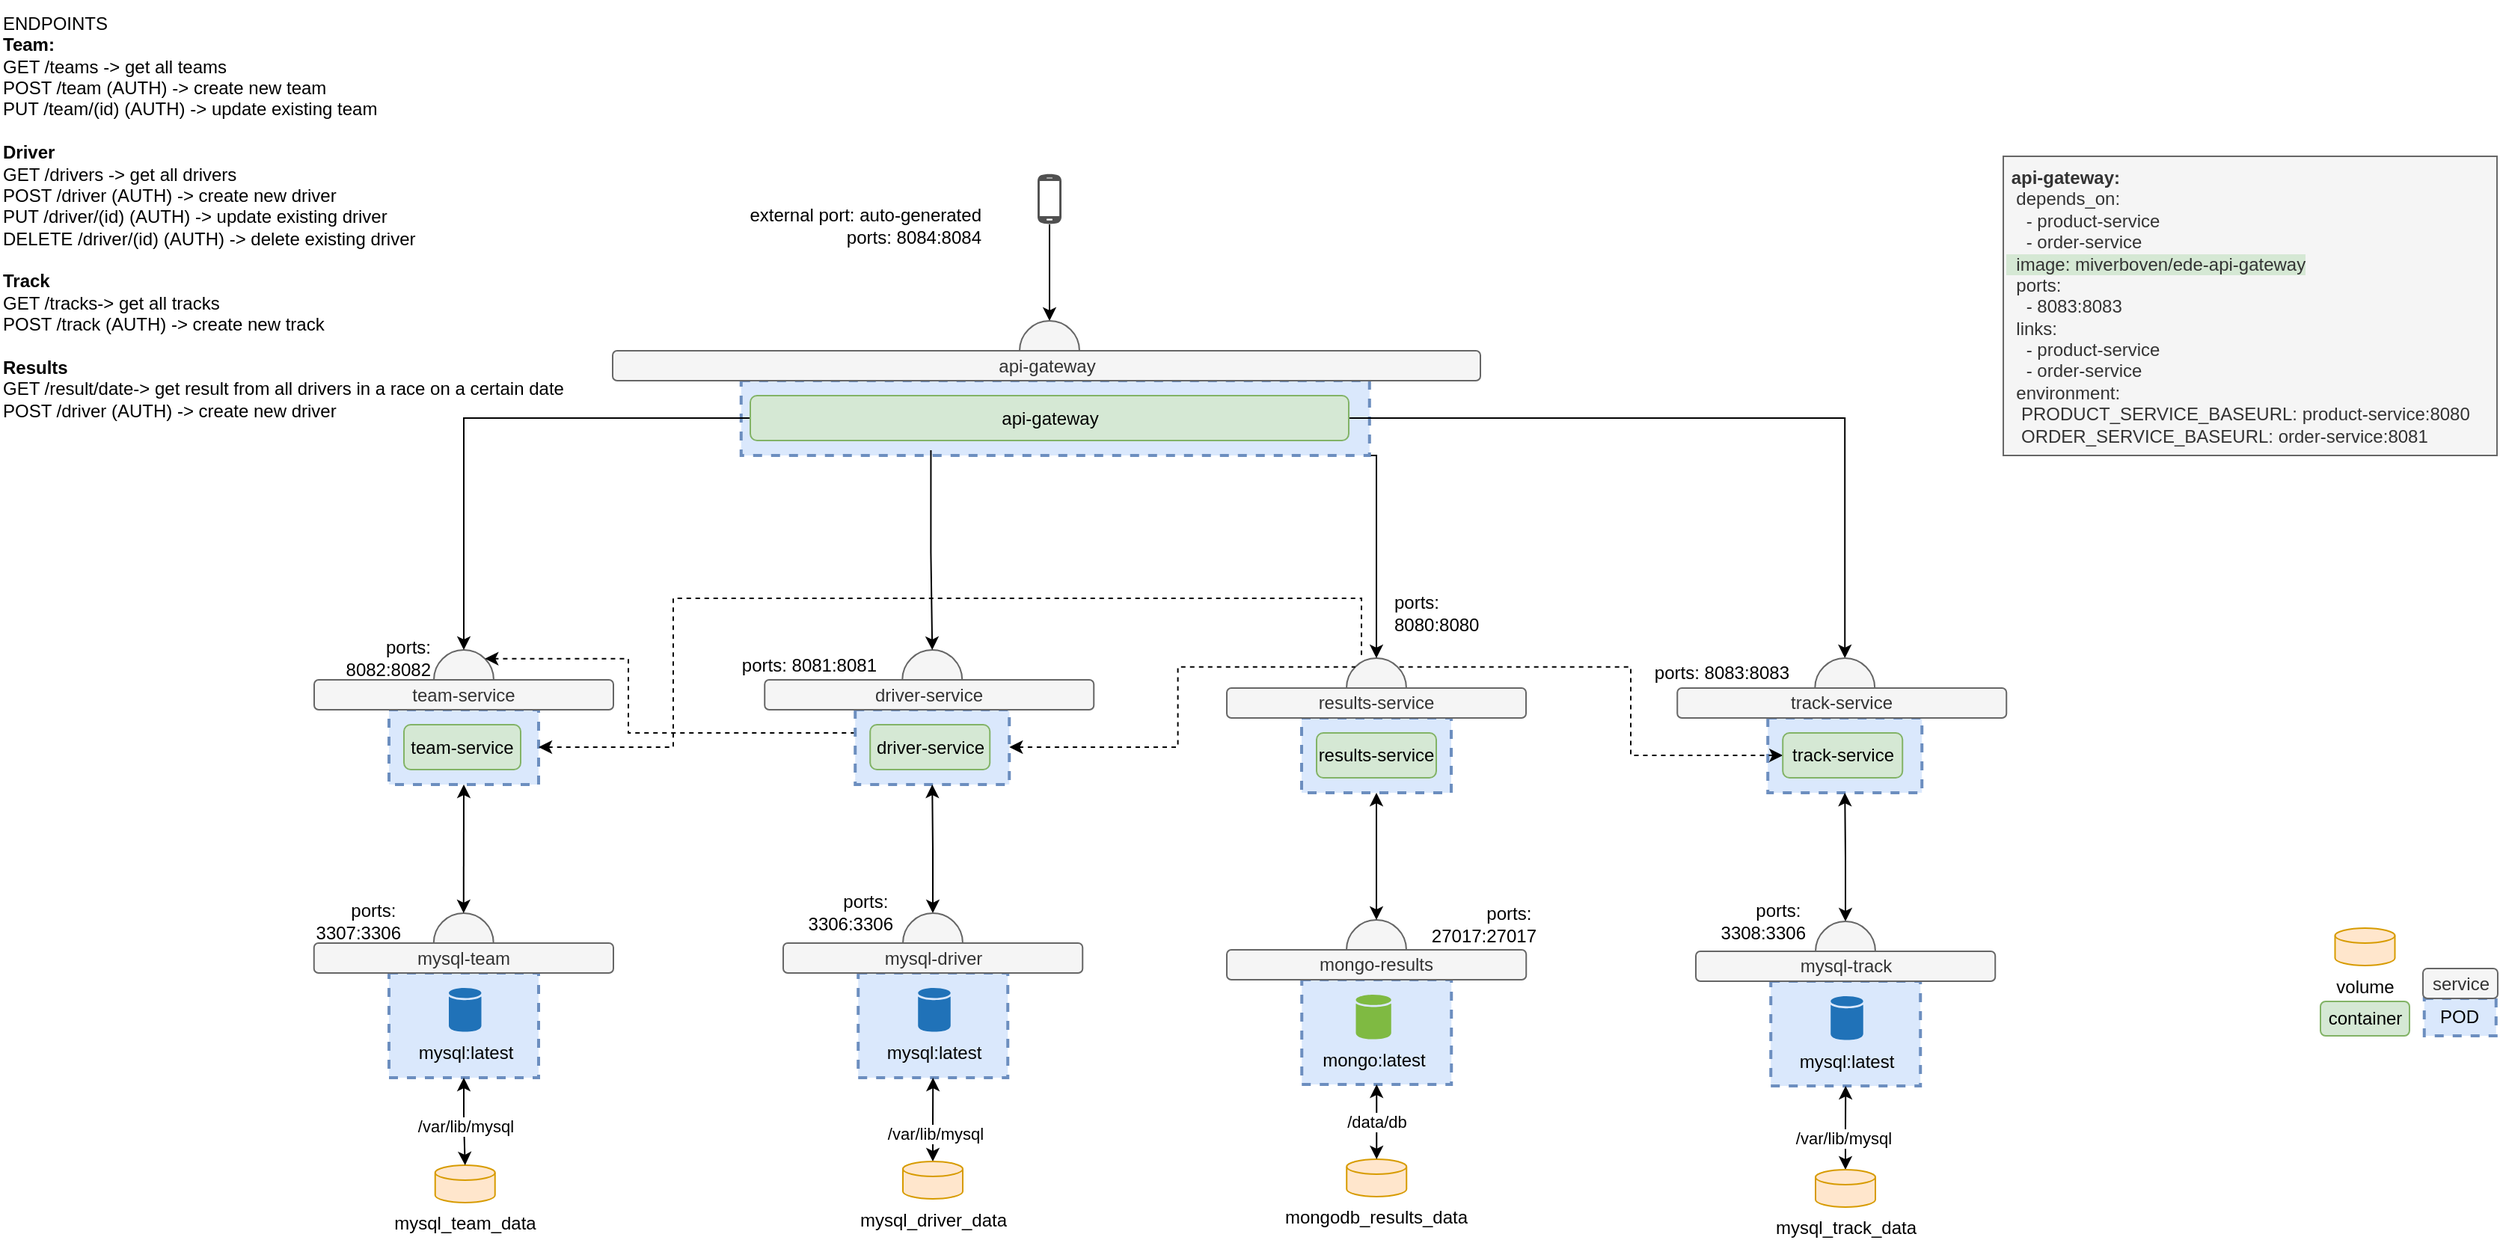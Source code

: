<mxfile version="24.8.0">
  <diagram name="Pagina-1" id="ktUSksA7A65I0feHBJkn">
    <mxGraphModel dx="1436" dy="893" grid="1" gridSize="10" guides="1" tooltips="1" connect="1" arrows="1" fold="1" page="1" pageScale="1" pageWidth="1169" pageHeight="827" math="0" shadow="0">
      <root>
        <mxCell id="0" />
        <mxCell id="1" parent="0" />
        <mxCell id="1_Ex-PggShJAfTCzqo_c-1" value="" style="ellipse;whiteSpace=wrap;html=1;aspect=fixed;strokeWidth=1;fillColor=#f5f5f5;strokeColor=#666666;fontColor=#333333;" parent="1" vertex="1">
          <mxGeometry x="910" y="450" width="40" height="40" as="geometry" />
        </mxCell>
        <mxCell id="1_Ex-PggShJAfTCzqo_c-2" value="" style="ellipse;whiteSpace=wrap;html=1;aspect=fixed;strokeWidth=1;fillColor=#f5f5f5;strokeColor=#666666;fontColor=#333333;" parent="1" vertex="1">
          <mxGeometry x="300" y="444.5" width="40" height="40" as="geometry" />
        </mxCell>
        <mxCell id="5B1q5VFgwYJrEZwWFQ1C-34" style="edgeStyle=orthogonalEdgeStyle;rounded=0;orthogonalLoop=1;jettySize=auto;html=1;exitX=1;exitY=0.5;exitDx=0;exitDy=0;entryX=0;entryY=0;entryDx=0;entryDy=0;dashed=1;startArrow=classic;startFill=1;endArrow=none;endFill=0;" edge="1" parent="1" source="1_Ex-PggShJAfTCzqo_c-3" target="1_Ex-PggShJAfTCzqo_c-1">
          <mxGeometry relative="1" as="geometry" />
        </mxCell>
        <mxCell id="5B1q5VFgwYJrEZwWFQ1C-36" value="" style="edgeStyle=orthogonalEdgeStyle;rounded=0;orthogonalLoop=1;jettySize=auto;html=1;" edge="1" parent="1" source="1_Ex-PggShJAfTCzqo_c-3" target="1_Ex-PggShJAfTCzqo_c-18">
          <mxGeometry relative="1" as="geometry" />
        </mxCell>
        <mxCell id="5B1q5VFgwYJrEZwWFQ1C-37" style="edgeStyle=orthogonalEdgeStyle;rounded=0;orthogonalLoop=1;jettySize=auto;html=1;entryX=1;entryY=0;entryDx=0;entryDy=0;dashed=1;" edge="1" parent="1" source="1_Ex-PggShJAfTCzqo_c-3" target="1_Ex-PggShJAfTCzqo_c-2">
          <mxGeometry relative="1" as="geometry">
            <Array as="points">
              <mxPoint x="430" y="500" />
              <mxPoint x="430" y="450" />
            </Array>
          </mxGeometry>
        </mxCell>
        <mxCell id="1_Ex-PggShJAfTCzqo_c-3" value="" style="rounded=0;whiteSpace=wrap;html=1;strokeColor=#6c8ebf;dashed=1;strokeWidth=2;fillColor=#dae8fc;" parent="1" vertex="1">
          <mxGeometry x="581.62" y="484.5" width="103" height="50" as="geometry" />
        </mxCell>
        <mxCell id="1_Ex-PggShJAfTCzqo_c-4" value="" style="rounded=0;whiteSpace=wrap;html=1;strokeColor=#6c8ebf;dashed=1;strokeWidth=2;fillColor=#dae8fc;" parent="1" vertex="1">
          <mxGeometry x="880" y="490" width="100" height="50" as="geometry" />
        </mxCell>
        <mxCell id="1_Ex-PggShJAfTCzqo_c-5" value="" style="rounded=0;whiteSpace=wrap;html=1;strokeColor=#6c8ebf;dashed=1;strokeWidth=2;fillColor=#dae8fc;" parent="1" vertex="1">
          <mxGeometry x="880.12" y="665" width="100" height="70" as="geometry" />
        </mxCell>
        <mxCell id="1_Ex-PggShJAfTCzqo_c-6" value="" style="rounded=0;whiteSpace=wrap;html=1;strokeColor=#6c8ebf;dashed=1;strokeWidth=2;fillColor=#dae8fc;" parent="1" vertex="1">
          <mxGeometry x="270" y="660.5" width="100" height="70" as="geometry" />
        </mxCell>
        <mxCell id="1_Ex-PggShJAfTCzqo_c-7" value="" style="rounded=0;whiteSpace=wrap;html=1;strokeColor=#6c8ebf;dashed=1;fillColor=#dae8fc;strokeWidth=2;" parent="1" vertex="1">
          <mxGeometry x="270" y="484.5" width="100" height="50" as="geometry" />
        </mxCell>
        <mxCell id="1_Ex-PggShJAfTCzqo_c-8" value="team-service" style="rounded=1;whiteSpace=wrap;html=1;fillColor=#d5e8d4;strokeColor=#82b366;" parent="1" vertex="1">
          <mxGeometry x="280" y="494.5" width="78" height="30" as="geometry" />
        </mxCell>
        <mxCell id="1_Ex-PggShJAfTCzqo_c-9" value="results-service" style="rounded=1;whiteSpace=wrap;html=1;fillColor=#d5e8d4;strokeColor=#82b366;" parent="1" vertex="1">
          <mxGeometry x="890" y="500" width="80" height="30" as="geometry" />
        </mxCell>
        <mxCell id="1_Ex-PggShJAfTCzqo_c-10" value="team-service" style="rounded=1;whiteSpace=wrap;html=1;fillColor=#f5f5f5;strokeColor=#666666;fontColor=#333333;" parent="1" vertex="1">
          <mxGeometry x="220" y="464.5" width="200" height="20" as="geometry" />
        </mxCell>
        <mxCell id="1_Ex-PggShJAfTCzqo_c-11" value="results-service" style="rounded=1;whiteSpace=wrap;html=1;fillColor=#f5f5f5;strokeColor=#666666;fontColor=#333333;" parent="1" vertex="1">
          <mxGeometry x="830" y="470" width="200" height="20" as="geometry" />
        </mxCell>
        <mxCell id="1_Ex-PggShJAfTCzqo_c-12" value="mongo:latest" style="shadow=0;dashed=0;html=1;strokeColor=none;labelPosition=center;verticalLabelPosition=bottom;verticalAlign=top;outlineConnect=0;align=center;shape=mxgraph.office.databases.database;fillColor=#7FBA42;" parent="1" vertex="1">
          <mxGeometry x="916.25" y="675" width="23.63" height="30" as="geometry" />
        </mxCell>
        <mxCell id="1_Ex-PggShJAfTCzqo_c-13" value="mysql:latest" style="shadow=0;dashed=0;html=1;strokeColor=none;labelPosition=center;verticalLabelPosition=bottom;verticalAlign=top;outlineConnect=0;align=center;shape=mxgraph.office.databases.database;fillColor=#2072B8;" parent="1" vertex="1">
          <mxGeometry x="310" y="670.5" width="21.75" height="29.5" as="geometry" />
        </mxCell>
        <mxCell id="1_Ex-PggShJAfTCzqo_c-16" value="driver-service" style="rounded=1;whiteSpace=wrap;html=1;fillColor=#d5e8d4;strokeColor=#82b366;" parent="1" vertex="1">
          <mxGeometry x="591.62" y="494.5" width="80" height="30" as="geometry" />
        </mxCell>
        <mxCell id="1_Ex-PggShJAfTCzqo_c-17" value="" style="ellipse;whiteSpace=wrap;html=1;aspect=fixed;strokeWidth=1;fillColor=#f5f5f5;strokeColor=#666666;fontColor=#333333;" parent="1" vertex="1">
          <mxGeometry x="613.12" y="444.5" width="40" height="40" as="geometry" />
        </mxCell>
        <mxCell id="1_Ex-PggShJAfTCzqo_c-18" value="driver-service" style="rounded=1;whiteSpace=wrap;html=1;fillColor=#f5f5f5;strokeColor=#666666;fontColor=#333333;" parent="1" vertex="1">
          <mxGeometry x="521.12" y="464.5" width="220" height="20" as="geometry" />
        </mxCell>
        <mxCell id="5B1q5VFgwYJrEZwWFQ1C-27" style="edgeStyle=orthogonalEdgeStyle;rounded=0;orthogonalLoop=1;jettySize=auto;html=1;entryX=0.5;entryY=0;entryDx=0;entryDy=0;" edge="1" parent="1" source="1_Ex-PggShJAfTCzqo_c-19" target="1_Ex-PggShJAfTCzqo_c-55">
          <mxGeometry relative="1" as="geometry" />
        </mxCell>
        <mxCell id="1_Ex-PggShJAfTCzqo_c-19" value="" style="pointerEvents=1;shadow=0;dashed=0;html=1;strokeColor=none;fillColor=#505050;labelPosition=center;verticalLabelPosition=bottom;verticalAlign=top;outlineConnect=0;align=center;shape=mxgraph.office.devices.cell_phone_android_standalone;" parent="1" vertex="1">
          <mxGeometry x="703.5" y="126" width="16" height="34" as="geometry" />
        </mxCell>
        <mxCell id="1_Ex-PggShJAfTCzqo_c-20" value="&lt;div&gt;ports:&lt;/div&gt;&lt;div&gt;8082:&lt;span style=&quot;background-color: initial;&quot;&gt;8082&lt;/span&gt;&lt;/div&gt;" style="text;html=1;strokeColor=none;fillColor=none;align=right;verticalAlign=middle;whiteSpace=wrap;rounded=0;" parent="1" vertex="1">
          <mxGeometry x="191" y="434.5" width="109" height="30" as="geometry" />
        </mxCell>
        <mxCell id="1_Ex-PggShJAfTCzqo_c-21" value="&lt;div&gt;ports:&lt;/div&gt;&lt;div&gt;8080:&lt;span style=&quot;background-color: initial;&quot;&gt;8080&lt;/span&gt;&lt;/div&gt;" style="text;html=1;strokeColor=none;fillColor=none;align=left;verticalAlign=middle;whiteSpace=wrap;rounded=0;" parent="1" vertex="1">
          <mxGeometry x="939.88" y="404.5" width="109" height="30" as="geometry" />
        </mxCell>
        <mxCell id="1_Ex-PggShJAfTCzqo_c-22" value="POD" style="rounded=0;whiteSpace=wrap;html=1;strokeColor=#6c8ebf;dashed=1;fillColor=#dae8fc;strokeWidth=2;" parent="1" vertex="1">
          <mxGeometry x="1630.38" y="677.5" width="48" height="25" as="geometry" />
        </mxCell>
        <mxCell id="1_Ex-PggShJAfTCzqo_c-23" value="service" style="rounded=1;whiteSpace=wrap;html=1;fillColor=#f5f5f5;strokeColor=#666666;fontColor=#333333;" parent="1" vertex="1">
          <mxGeometry x="1629.5" y="657.5" width="50" height="20" as="geometry" />
        </mxCell>
        <mxCell id="1_Ex-PggShJAfTCzqo_c-24" value="" style="ellipse;whiteSpace=wrap;html=1;aspect=fixed;strokeWidth=1;fillColor=#f5f5f5;strokeColor=#666666;fontColor=#333333;" parent="1" vertex="1">
          <mxGeometry x="299.88" y="620.5" width="40" height="40" as="geometry" />
        </mxCell>
        <mxCell id="1_Ex-PggShJAfTCzqo_c-25" value="mysql-team" style="rounded=1;whiteSpace=wrap;html=1;fillColor=#f5f5f5;strokeColor=#666666;fontColor=#333333;" parent="1" vertex="1">
          <mxGeometry x="219.88" y="640.5" width="200.12" height="20" as="geometry" />
        </mxCell>
        <mxCell id="1_Ex-PggShJAfTCzqo_c-26" value="&lt;div&gt;&lt;span&gt;ports:&amp;nbsp;&lt;/span&gt;&lt;br&gt;&lt;/div&gt;3307:3306" style="text;html=1;strokeColor=none;fillColor=none;align=right;verticalAlign=middle;whiteSpace=wrap;rounded=0;" parent="1" vertex="1">
          <mxGeometry x="171" y="610.5" width="109" height="30" as="geometry" />
        </mxCell>
        <mxCell id="1_Ex-PggShJAfTCzqo_c-27" value="" style="endArrow=classic;startArrow=classic;html=1;exitX=0.5;exitY=1;exitDx=0;exitDy=0;entryX=0.5;entryY=0;entryDx=0;entryDy=0;" parent="1" source="1_Ex-PggShJAfTCzqo_c-7" target="1_Ex-PggShJAfTCzqo_c-24" edge="1">
          <mxGeometry width="50" height="50" relative="1" as="geometry">
            <mxPoint x="590" y="534.5" as="sourcePoint" />
            <mxPoint x="610" y="564.5" as="targetPoint" />
          </mxGeometry>
        </mxCell>
        <mxCell id="1_Ex-PggShJAfTCzqo_c-28" value="" style="ellipse;whiteSpace=wrap;html=1;aspect=fixed;strokeWidth=1;fillColor=#f5f5f5;strokeColor=#666666;fontColor=#333333;" parent="1" vertex="1">
          <mxGeometry x="910" y="625" width="40" height="40" as="geometry" />
        </mxCell>
        <mxCell id="1_Ex-PggShJAfTCzqo_c-29" value="mongo-results" style="rounded=1;whiteSpace=wrap;html=1;fillColor=#f5f5f5;strokeColor=#666666;fontColor=#333333;" parent="1" vertex="1">
          <mxGeometry x="830" y="645" width="200.12" height="20" as="geometry" />
        </mxCell>
        <mxCell id="1_Ex-PggShJAfTCzqo_c-30" value="&lt;div&gt;&lt;span&gt;ports:&amp;nbsp;&lt;/span&gt;&lt;br&gt;&lt;/div&gt;27017:27017" style="text;html=1;strokeColor=none;fillColor=none;align=right;verticalAlign=middle;whiteSpace=wrap;rounded=0;" parent="1" vertex="1">
          <mxGeometry x="930.12" y="613" width="109" height="30" as="geometry" />
        </mxCell>
        <mxCell id="1_Ex-PggShJAfTCzqo_c-31" value="" style="endArrow=classic;startArrow=classic;html=1;exitX=0.5;exitY=1;exitDx=0;exitDy=0;entryX=0.5;entryY=0;entryDx=0;entryDy=0;" parent="1" source="1_Ex-PggShJAfTCzqo_c-4" target="1_Ex-PggShJAfTCzqo_c-28" edge="1">
          <mxGeometry width="50" height="50" relative="1" as="geometry">
            <mxPoint x="650" y="550" as="sourcePoint" />
            <mxPoint x="649.88" y="578" as="targetPoint" />
          </mxGeometry>
        </mxCell>
        <mxCell id="1_Ex-PggShJAfTCzqo_c-32" value="&lt;div&gt;&lt;span style=&quot;background-color: initial;&quot;&gt;ports: 8081:&lt;/span&gt;&lt;span style=&quot;background-color: initial;&quot;&gt;8081&lt;/span&gt;&lt;br&gt;&lt;/div&gt;" style="text;html=1;strokeColor=none;fillColor=none;align=right;verticalAlign=middle;whiteSpace=wrap;rounded=0;" parent="1" vertex="1">
          <mxGeometry x="420" y="444.5" width="178" height="20" as="geometry" />
        </mxCell>
        <mxCell id="1_Ex-PggShJAfTCzqo_c-36" value="mysql_team_data" style="shape=cylinder3;whiteSpace=wrap;html=1;boundedLbl=1;backgroundOutline=1;size=5;verticalAlign=top;labelPosition=center;verticalLabelPosition=bottom;align=center;fillColor=#ffe6cc;strokeColor=#d79b00;" parent="1" vertex="1">
          <mxGeometry x="300.87" y="789" width="40" height="25" as="geometry" />
        </mxCell>
        <mxCell id="1_Ex-PggShJAfTCzqo_c-38" value="mongodb_results_data" style="shape=cylinder3;whiteSpace=wrap;html=1;boundedLbl=1;backgroundOutline=1;size=5;verticalAlign=top;labelPosition=center;verticalLabelPosition=bottom;align=center;fillColor=#ffe6cc;strokeColor=#d79b00;" parent="1" vertex="1">
          <mxGeometry x="910.12" y="785" width="40" height="25" as="geometry" />
        </mxCell>
        <mxCell id="1_Ex-PggShJAfTCzqo_c-39" value="container" style="rounded=1;whiteSpace=wrap;html=1;fillColor=#d5e8d4;strokeColor=#82b366;" parent="1" vertex="1">
          <mxGeometry x="1561" y="679.5" width="59.5" height="23" as="geometry" />
        </mxCell>
        <mxCell id="1_Ex-PggShJAfTCzqo_c-40" value="volume" style="shape=cylinder3;whiteSpace=wrap;html=1;boundedLbl=1;backgroundOutline=1;size=5;verticalAlign=top;labelPosition=center;verticalLabelPosition=bottom;align=center;fillColor=#ffe6cc;strokeColor=#d79b00;" parent="1" vertex="1">
          <mxGeometry x="1570.75" y="630.5" width="40" height="25" as="geometry" />
        </mxCell>
        <mxCell id="1_Ex-PggShJAfTCzqo_c-41" value="&lt;div&gt;&lt;b&gt;&amp;nbsp;api-gateway:&lt;/b&gt;&lt;/div&gt;&lt;div&gt;&amp;nbsp; depends_on:&lt;/div&gt;&lt;div&gt;&amp;nbsp; &amp;nbsp; - product-service&lt;/div&gt;&lt;div&gt;&amp;nbsp; &amp;nbsp; - order-service&lt;/div&gt;&lt;div&gt;&lt;span style=&quot;background-color: rgb(213, 232, 212);&quot;&gt;&amp;nbsp; image: miverboven/ede-api-gateway&lt;/span&gt;&lt;/div&gt;&lt;div&gt;&amp;nbsp; ports:&lt;/div&gt;&lt;div&gt;&amp;nbsp; &amp;nbsp; - 8083:8083&lt;/div&gt;&lt;div&gt;&amp;nbsp; links:&lt;/div&gt;&lt;div&gt;&amp;nbsp; &amp;nbsp; - product-service&lt;/div&gt;&lt;div&gt;&amp;nbsp; &amp;nbsp; - order-service&lt;/div&gt;&lt;div&gt;&amp;nbsp;&amp;nbsp;environment:&lt;br&gt;&lt;/div&gt;&lt;div&gt;&amp;nbsp; &amp;nbsp;PRODUCT_SERVICE_BASEURL: product-service:8080&lt;/div&gt;&lt;div&gt;&amp;nbsp; &amp;nbsp;ORDER_SERVICE_BASEURL: order-service:8081&lt;/div&gt;" style="text;html=1;align=left;verticalAlign=middle;resizable=0;points=[];autosize=1;strokeColor=#666666;fillColor=#f5f5f5;fontColor=#333333;" parent="1" vertex="1">
          <mxGeometry x="1349" y="114.5" width="330" height="200" as="geometry" />
        </mxCell>
        <mxCell id="1_Ex-PggShJAfTCzqo_c-42" value="" style="rounded=0;whiteSpace=wrap;html=1;strokeColor=#6c8ebf;dashed=1;strokeWidth=2;fillColor=#dae8fc;" parent="1" vertex="1">
          <mxGeometry x="583.62" y="660.5" width="100" height="70" as="geometry" />
        </mxCell>
        <mxCell id="1_Ex-PggShJAfTCzqo_c-43" value="mysql:latest" style="shadow=0;dashed=0;html=1;strokeColor=none;labelPosition=center;verticalLabelPosition=bottom;verticalAlign=top;outlineConnect=0;align=center;shape=mxgraph.office.databases.database;fillColor=#2072B8;" parent="1" vertex="1">
          <mxGeometry x="623.62" y="670.5" width="21.75" height="29.5" as="geometry" />
        </mxCell>
        <mxCell id="1_Ex-PggShJAfTCzqo_c-44" style="edgeStyle=orthogonalEdgeStyle;rounded=0;orthogonalLoop=1;jettySize=auto;html=1;exitX=0.5;exitY=0;exitDx=0;exitDy=0;entryX=0.5;entryY=1;entryDx=0;entryDy=0;startArrow=classic;startFill=1;" parent="1" source="1_Ex-PggShJAfTCzqo_c-45" target="1_Ex-PggShJAfTCzqo_c-3" edge="1">
          <mxGeometry relative="1" as="geometry" />
        </mxCell>
        <mxCell id="1_Ex-PggShJAfTCzqo_c-45" value="" style="ellipse;whiteSpace=wrap;html=1;aspect=fixed;strokeWidth=1;fillColor=#f5f5f5;strokeColor=#666666;fontColor=#333333;" parent="1" vertex="1">
          <mxGeometry x="613.5" y="620.5" width="40" height="40" as="geometry" />
        </mxCell>
        <mxCell id="1_Ex-PggShJAfTCzqo_c-46" value="mysql-driver" style="rounded=1;whiteSpace=wrap;html=1;fillColor=#f5f5f5;strokeColor=#666666;fontColor=#333333;" parent="1" vertex="1">
          <mxGeometry x="533.5" y="640.5" width="200.12" height="20" as="geometry" />
        </mxCell>
        <mxCell id="1_Ex-PggShJAfTCzqo_c-47" value="&lt;div&gt;&lt;span&gt;ports:&amp;nbsp;&lt;/span&gt;&lt;br&gt;&lt;/div&gt;3306:3306" style="text;html=1;strokeColor=none;fillColor=none;align=right;verticalAlign=middle;whiteSpace=wrap;rounded=0;" parent="1" vertex="1">
          <mxGeometry x="500" y="605" width="109" height="30" as="geometry" />
        </mxCell>
        <mxCell id="1_Ex-PggShJAfTCzqo_c-48" style="edgeStyle=orthogonalEdgeStyle;rounded=0;orthogonalLoop=1;jettySize=auto;html=1;entryX=0.5;entryY=1;entryDx=0;entryDy=0;startArrow=classic;startFill=1;" parent="1" source="1_Ex-PggShJAfTCzqo_c-50" target="1_Ex-PggShJAfTCzqo_c-42" edge="1">
          <mxGeometry relative="1" as="geometry" />
        </mxCell>
        <mxCell id="1_Ex-PggShJAfTCzqo_c-49" value="/var/lib/mysql" style="edgeLabel;html=1;align=center;verticalAlign=middle;resizable=0;points=[];" parent="1_Ex-PggShJAfTCzqo_c-48" vertex="1" connectable="0">
          <mxGeometry x="-0.34" y="-1" relative="1" as="geometry">
            <mxPoint as="offset" />
          </mxGeometry>
        </mxCell>
        <mxCell id="1_Ex-PggShJAfTCzqo_c-50" value="mysql_driver_data" style="shape=cylinder3;whiteSpace=wrap;html=1;boundedLbl=1;backgroundOutline=1;size=5;verticalAlign=top;labelPosition=center;verticalLabelPosition=bottom;align=center;fillColor=#ffe6cc;strokeColor=#d79b00;" parent="1" vertex="1">
          <mxGeometry x="613.5" y="786.5" width="40" height="25" as="geometry" />
        </mxCell>
        <mxCell id="5B1q5VFgwYJrEZwWFQ1C-31" style="edgeStyle=orthogonalEdgeStyle;rounded=0;orthogonalLoop=1;jettySize=auto;html=1;exitX=1;exitY=1;exitDx=0;exitDy=0;entryX=0.5;entryY=0;entryDx=0;entryDy=0;" edge="1" parent="1" source="1_Ex-PggShJAfTCzqo_c-51" target="1_Ex-PggShJAfTCzqo_c-1">
          <mxGeometry relative="1" as="geometry">
            <Array as="points">
              <mxPoint x="930" y="315" />
            </Array>
          </mxGeometry>
        </mxCell>
        <mxCell id="1_Ex-PggShJAfTCzqo_c-51" value="" style="rounded=0;whiteSpace=wrap;html=1;strokeColor=#6c8ebf;dashed=1;strokeWidth=2;fillColor=#dae8fc;" parent="1" vertex="1">
          <mxGeometry x="505.38" y="264.5" width="420" height="50" as="geometry" />
        </mxCell>
        <mxCell id="5B1q5VFgwYJrEZwWFQ1C-29" style="edgeStyle=orthogonalEdgeStyle;rounded=0;orthogonalLoop=1;jettySize=auto;html=1;entryX=0.5;entryY=0;entryDx=0;entryDy=0;" edge="1" parent="1" source="1_Ex-PggShJAfTCzqo_c-54" target="1_Ex-PggShJAfTCzqo_c-2">
          <mxGeometry relative="1" as="geometry" />
        </mxCell>
        <mxCell id="5B1q5VFgwYJrEZwWFQ1C-32" style="edgeStyle=orthogonalEdgeStyle;rounded=0;orthogonalLoop=1;jettySize=auto;html=1;entryX=0.5;entryY=0;entryDx=0;entryDy=0;" edge="1" parent="1" source="1_Ex-PggShJAfTCzqo_c-54" target="5B1q5VFgwYJrEZwWFQ1C-13">
          <mxGeometry relative="1" as="geometry" />
        </mxCell>
        <mxCell id="1_Ex-PggShJAfTCzqo_c-54" value="api-gateway" style="rounded=1;whiteSpace=wrap;html=1;fillColor=#d5e8d4;strokeColor=#82b366;" parent="1" vertex="1">
          <mxGeometry x="511.5" y="274.5" width="400" height="30" as="geometry" />
        </mxCell>
        <mxCell id="1_Ex-PggShJAfTCzqo_c-55" value="" style="ellipse;whiteSpace=wrap;html=1;aspect=fixed;strokeWidth=1;fillColor=#f5f5f5;strokeColor=#666666;fontColor=#333333;" parent="1" vertex="1">
          <mxGeometry x="691.5" y="224.5" width="40" height="40" as="geometry" />
        </mxCell>
        <mxCell id="1_Ex-PggShJAfTCzqo_c-56" value="api-gateway" style="rounded=1;whiteSpace=wrap;html=1;fillColor=#f5f5f5;strokeColor=#666666;fontColor=#333333;" parent="1" vertex="1">
          <mxGeometry x="419.5" y="244.5" width="580" height="20" as="geometry" />
        </mxCell>
        <mxCell id="1_Ex-PggShJAfTCzqo_c-57" value="&lt;div&gt;external port: auto-generated&lt;/div&gt;&lt;div&gt;ports: 8084:&lt;span style=&quot;background-color: initial;&quot;&gt;8084&lt;/span&gt;&lt;/div&gt;" style="text;html=1;strokeColor=none;fillColor=none;align=right;verticalAlign=middle;whiteSpace=wrap;rounded=0;" parent="1" vertex="1">
          <mxGeometry x="490" y="146" width="178" height="30" as="geometry" />
        </mxCell>
        <mxCell id="1_Ex-PggShJAfTCzqo_c-59" value="ENDPOINTS&lt;div&gt;&lt;b&gt;Team:&lt;/b&gt;&lt;/div&gt;&lt;div&gt;GET /teams -&amp;gt; get all teams&lt;/div&gt;&lt;div&gt;POST /team (AUTH) -&amp;gt; create new team&lt;/div&gt;&lt;div&gt;PUT /team/(id) (AUTH) -&amp;gt; update existing team&lt;/div&gt;&lt;div&gt;&lt;br&gt;&lt;/div&gt;&lt;div&gt;&lt;b&gt;Driver&lt;/b&gt;&lt;/div&gt;&lt;div&gt;GET /drivers -&amp;gt; get all drivers&lt;/div&gt;&lt;div&gt;POST /driver (AUTH) -&amp;gt; create new driver&lt;/div&gt;&lt;div&gt;PUT /driver/(id) (AUTH) -&amp;gt; update existing driver&lt;/div&gt;&lt;div&gt;DELETE /driver/(id) (AUTH) -&amp;gt; delete existing driver&lt;/div&gt;&lt;div&gt;&lt;br&gt;&lt;/div&gt;&lt;div&gt;&lt;b&gt;Track&lt;/b&gt;&lt;/div&gt;&lt;div&gt;&lt;div&gt;GET /tracks-&amp;gt; get all tracks&lt;/div&gt;&lt;div&gt;POST /track (AUTH) -&amp;gt; create new track&lt;/div&gt;&lt;/div&gt;&lt;div&gt;&lt;br&gt;&lt;/div&gt;&lt;div&gt;&lt;b&gt;Results&lt;/b&gt;&lt;/div&gt;&lt;div&gt;&lt;div&gt;GET /result/date-&amp;gt; get result from all drivers in a race on a certain date&lt;/div&gt;&lt;div&gt;POST /driver (AUTH) -&amp;gt; create new driver&lt;/div&gt;&lt;/div&gt;" style="text;html=1;strokeColor=none;fillColor=none;align=left;verticalAlign=middle;whiteSpace=wrap;rounded=0;" parent="1" vertex="1">
          <mxGeometry x="10.0" y="10" width="384.12" height="290" as="geometry" />
        </mxCell>
        <mxCell id="5B1q5VFgwYJrEZwWFQ1C-4" style="edgeStyle=orthogonalEdgeStyle;rounded=0;orthogonalLoop=1;jettySize=auto;html=1;exitX=0.5;exitY=1;exitDx=0;exitDy=0;entryX=0.5;entryY=0;entryDx=0;entryDy=0;entryPerimeter=0;startArrow=classic;startFill=1;" edge="1" parent="1" source="1_Ex-PggShJAfTCzqo_c-5" target="1_Ex-PggShJAfTCzqo_c-38">
          <mxGeometry relative="1" as="geometry" />
        </mxCell>
        <mxCell id="5B1q5VFgwYJrEZwWFQ1C-10" style="edgeStyle=orthogonalEdgeStyle;rounded=0;orthogonalLoop=1;jettySize=auto;html=1;exitX=0.5;exitY=1;exitDx=0;exitDy=0;entryX=0.5;entryY=0;entryDx=0;entryDy=0;entryPerimeter=0;startArrow=classic;startFill=1;" edge="1" parent="1" source="1_Ex-PggShJAfTCzqo_c-6" target="1_Ex-PggShJAfTCzqo_c-36">
          <mxGeometry relative="1" as="geometry" />
        </mxCell>
        <mxCell id="5B1q5VFgwYJrEZwWFQ1C-11" value="" style="rounded=0;whiteSpace=wrap;html=1;strokeColor=#6c8ebf;dashed=1;strokeWidth=2;fillColor=#dae8fc;" vertex="1" parent="1">
          <mxGeometry x="1191.62" y="490" width="103" height="50" as="geometry" />
        </mxCell>
        <mxCell id="5B1q5VFgwYJrEZwWFQ1C-33" style="edgeStyle=orthogonalEdgeStyle;rounded=0;orthogonalLoop=1;jettySize=auto;html=1;dashed=1;entryX=1;entryY=0;entryDx=0;entryDy=0;startArrow=classic;startFill=1;endArrow=none;endFill=0;" edge="1" parent="1" source="5B1q5VFgwYJrEZwWFQ1C-12" target="1_Ex-PggShJAfTCzqo_c-1">
          <mxGeometry relative="1" as="geometry">
            <mxPoint x="1040" y="560" as="targetPoint" />
            <Array as="points">
              <mxPoint x="1100" y="515" />
              <mxPoint x="1100" y="456" />
            </Array>
          </mxGeometry>
        </mxCell>
        <mxCell id="5B1q5VFgwYJrEZwWFQ1C-12" value="track-service" style="rounded=1;whiteSpace=wrap;html=1;fillColor=#d5e8d4;strokeColor=#82b366;" vertex="1" parent="1">
          <mxGeometry x="1201.62" y="500" width="80" height="30" as="geometry" />
        </mxCell>
        <mxCell id="5B1q5VFgwYJrEZwWFQ1C-13" value="" style="ellipse;whiteSpace=wrap;html=1;aspect=fixed;strokeWidth=1;fillColor=#f5f5f5;strokeColor=#666666;fontColor=#333333;" vertex="1" parent="1">
          <mxGeometry x="1223.12" y="450" width="40" height="40" as="geometry" />
        </mxCell>
        <mxCell id="5B1q5VFgwYJrEZwWFQ1C-14" value="track-service" style="rounded=1;whiteSpace=wrap;html=1;fillColor=#f5f5f5;strokeColor=#666666;fontColor=#333333;" vertex="1" parent="1">
          <mxGeometry x="1131.12" y="470" width="220" height="20" as="geometry" />
        </mxCell>
        <mxCell id="5B1q5VFgwYJrEZwWFQ1C-15" value="&lt;div&gt;&lt;span style=&quot;background-color: initial;&quot;&gt;ports: 8083:&lt;/span&gt;&lt;span style=&quot;background-color: initial;&quot;&gt;8083&lt;/span&gt;&lt;br&gt;&lt;/div&gt;" style="text;html=1;strokeColor=none;fillColor=none;align=right;verticalAlign=middle;whiteSpace=wrap;rounded=0;" vertex="1" parent="1">
          <mxGeometry x="1030" y="450" width="178" height="20" as="geometry" />
        </mxCell>
        <mxCell id="5B1q5VFgwYJrEZwWFQ1C-16" value="" style="rounded=0;whiteSpace=wrap;html=1;strokeColor=#6c8ebf;dashed=1;strokeWidth=2;fillColor=#dae8fc;" vertex="1" parent="1">
          <mxGeometry x="1193.62" y="666" width="100" height="70" as="geometry" />
        </mxCell>
        <mxCell id="5B1q5VFgwYJrEZwWFQ1C-17" value="mysql:latest" style="shadow=0;dashed=0;html=1;strokeColor=none;labelPosition=center;verticalLabelPosition=bottom;verticalAlign=top;outlineConnect=0;align=center;shape=mxgraph.office.databases.database;fillColor=#2072B8;" vertex="1" parent="1">
          <mxGeometry x="1233.62" y="676" width="21.75" height="29.5" as="geometry" />
        </mxCell>
        <mxCell id="5B1q5VFgwYJrEZwWFQ1C-18" style="edgeStyle=orthogonalEdgeStyle;rounded=0;orthogonalLoop=1;jettySize=auto;html=1;exitX=0.5;exitY=0;exitDx=0;exitDy=0;entryX=0.5;entryY=1;entryDx=0;entryDy=0;startArrow=classic;startFill=1;" edge="1" parent="1" source="5B1q5VFgwYJrEZwWFQ1C-19" target="5B1q5VFgwYJrEZwWFQ1C-11">
          <mxGeometry relative="1" as="geometry" />
        </mxCell>
        <mxCell id="5B1q5VFgwYJrEZwWFQ1C-19" value="" style="ellipse;whiteSpace=wrap;html=1;aspect=fixed;strokeWidth=1;fillColor=#f5f5f5;strokeColor=#666666;fontColor=#333333;" vertex="1" parent="1">
          <mxGeometry x="1223.5" y="626" width="40" height="40" as="geometry" />
        </mxCell>
        <mxCell id="5B1q5VFgwYJrEZwWFQ1C-20" value="mysql-track" style="rounded=1;whiteSpace=wrap;html=1;fillColor=#f5f5f5;strokeColor=#666666;fontColor=#333333;" vertex="1" parent="1">
          <mxGeometry x="1143.5" y="646" width="200.12" height="20" as="geometry" />
        </mxCell>
        <mxCell id="5B1q5VFgwYJrEZwWFQ1C-21" value="&lt;div&gt;&lt;span&gt;ports:&amp;nbsp;&lt;/span&gt;&lt;br&gt;&lt;/div&gt;3308:3306" style="text;html=1;strokeColor=none;fillColor=none;align=right;verticalAlign=middle;whiteSpace=wrap;rounded=0;" vertex="1" parent="1">
          <mxGeometry x="1110" y="610.5" width="109" height="30" as="geometry" />
        </mxCell>
        <mxCell id="5B1q5VFgwYJrEZwWFQ1C-22" style="edgeStyle=orthogonalEdgeStyle;rounded=0;orthogonalLoop=1;jettySize=auto;html=1;entryX=0.5;entryY=1;entryDx=0;entryDy=0;startArrow=classic;startFill=1;" edge="1" parent="1" source="5B1q5VFgwYJrEZwWFQ1C-24" target="5B1q5VFgwYJrEZwWFQ1C-16">
          <mxGeometry relative="1" as="geometry" />
        </mxCell>
        <mxCell id="5B1q5VFgwYJrEZwWFQ1C-23" value="/var/lib/mysql" style="edgeLabel;html=1;align=center;verticalAlign=middle;resizable=0;points=[];" vertex="1" connectable="0" parent="5B1q5VFgwYJrEZwWFQ1C-22">
          <mxGeometry x="-0.34" y="-1" relative="1" as="geometry">
            <mxPoint x="-3" y="-3" as="offset" />
          </mxGeometry>
        </mxCell>
        <mxCell id="5B1q5VFgwYJrEZwWFQ1C-24" value="mysql_track_data" style="shape=cylinder3;whiteSpace=wrap;html=1;boundedLbl=1;backgroundOutline=1;size=5;verticalAlign=top;labelPosition=center;verticalLabelPosition=bottom;align=center;fillColor=#ffe6cc;strokeColor=#d79b00;" vertex="1" parent="1">
          <mxGeometry x="1223.5" y="792" width="40" height="25" as="geometry" />
        </mxCell>
        <mxCell id="5B1q5VFgwYJrEZwWFQ1C-25" value="/var/lib/mysql" style="edgeLabel;html=1;align=center;verticalAlign=middle;resizable=0;points=[];" vertex="1" connectable="0" parent="1">
          <mxGeometry x="320.88" y="762.5" as="geometry" />
        </mxCell>
        <mxCell id="5B1q5VFgwYJrEZwWFQ1C-26" value="/data/db" style="edgeLabel;html=1;align=center;verticalAlign=middle;resizable=0;points=[];" vertex="1" connectable="0" parent="1">
          <mxGeometry x="930.12" y="760" as="geometry" />
        </mxCell>
        <mxCell id="5B1q5VFgwYJrEZwWFQ1C-30" style="edgeStyle=orthogonalEdgeStyle;rounded=0;orthogonalLoop=1;jettySize=auto;html=1;entryX=0.5;entryY=0;entryDx=0;entryDy=0;exitX=0.302;exitY=0.93;exitDx=0;exitDy=0;exitPerimeter=0;" edge="1" parent="1" source="1_Ex-PggShJAfTCzqo_c-51" target="1_Ex-PggShJAfTCzqo_c-17">
          <mxGeometry relative="1" as="geometry" />
        </mxCell>
        <mxCell id="5B1q5VFgwYJrEZwWFQ1C-35" style="edgeStyle=orthogonalEdgeStyle;rounded=0;orthogonalLoop=1;jettySize=auto;html=1;entryX=0.25;entryY=0;entryDx=0;entryDy=0;entryPerimeter=0;dashed=1;startArrow=classic;startFill=1;endArrow=none;endFill=0;" edge="1" parent="1" source="1_Ex-PggShJAfTCzqo_c-7" target="1_Ex-PggShJAfTCzqo_c-1">
          <mxGeometry relative="1" as="geometry">
            <Array as="points">
              <mxPoint x="460" y="510" />
              <mxPoint x="460" y="410" />
              <mxPoint x="920" y="410" />
            </Array>
          </mxGeometry>
        </mxCell>
      </root>
    </mxGraphModel>
  </diagram>
</mxfile>
